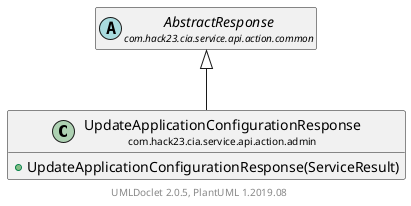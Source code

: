 @startuml
    set namespaceSeparator none
    hide empty fields
    hide empty methods

    class "<size:14>UpdateApplicationConfigurationResponse\n<size:10>com.hack23.cia.service.api.action.admin" as com.hack23.cia.service.api.action.admin.UpdateApplicationConfigurationResponse [[UpdateApplicationConfigurationResponse.html]] {
        +UpdateApplicationConfigurationResponse(ServiceResult)
    }

    abstract class "<size:14>AbstractResponse\n<size:10>com.hack23.cia.service.api.action.common" as com.hack23.cia.service.api.action.common.AbstractResponse [[../common/AbstractResponse.html]]

    com.hack23.cia.service.api.action.common.AbstractResponse <|-- com.hack23.cia.service.api.action.admin.UpdateApplicationConfigurationResponse

    center footer UMLDoclet 2.0.5, PlantUML 1.2019.08
@enduml
